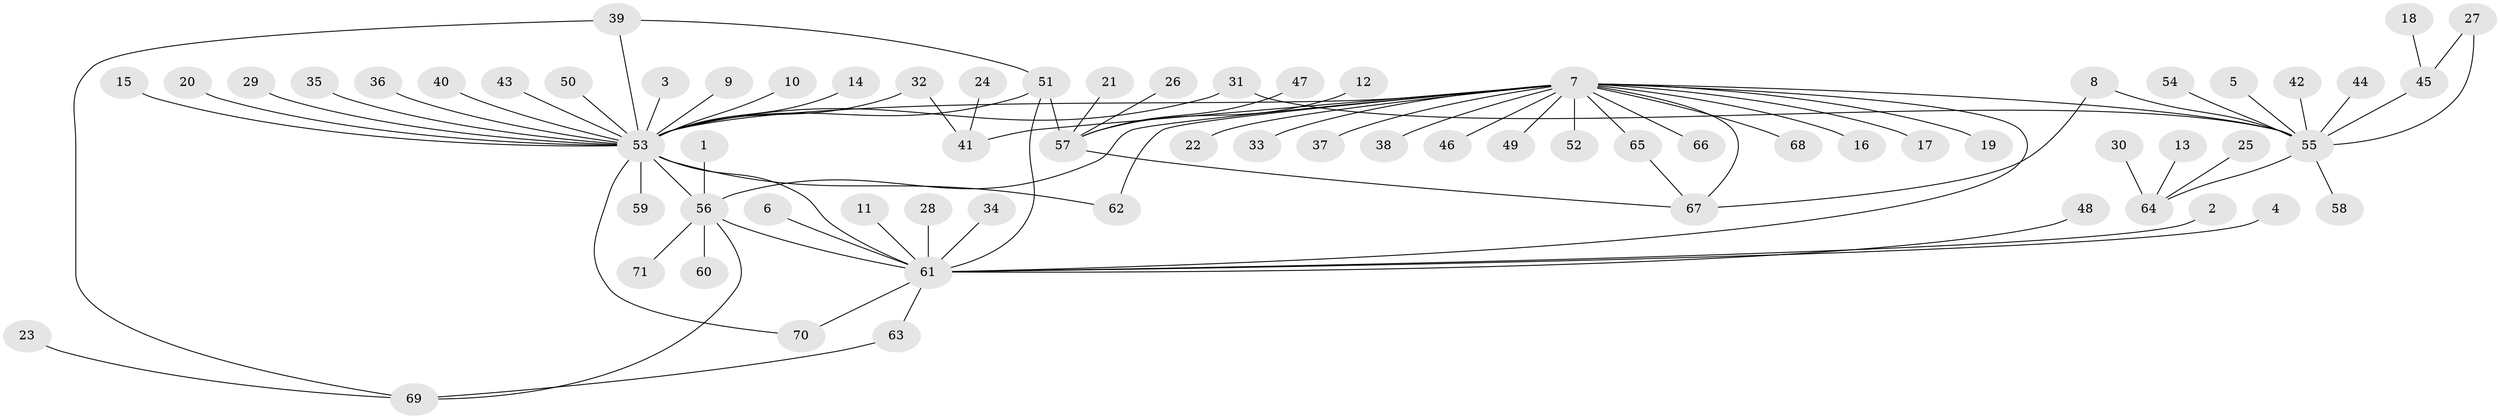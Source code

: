 // original degree distribution, {18: 0.014084507042253521, 8: 0.014084507042253521, 27: 0.007042253521126761, 11: 0.007042253521126761, 2: 0.23943661971830985, 3: 0.056338028169014086, 6: 0.007042253521126761, 5: 0.035211267605633804, 1: 0.5633802816901409, 4: 0.04929577464788732, 7: 0.007042253521126761}
// Generated by graph-tools (version 1.1) at 2025/26/03/09/25 03:26:00]
// undirected, 71 vertices, 85 edges
graph export_dot {
graph [start="1"]
  node [color=gray90,style=filled];
  1;
  2;
  3;
  4;
  5;
  6;
  7;
  8;
  9;
  10;
  11;
  12;
  13;
  14;
  15;
  16;
  17;
  18;
  19;
  20;
  21;
  22;
  23;
  24;
  25;
  26;
  27;
  28;
  29;
  30;
  31;
  32;
  33;
  34;
  35;
  36;
  37;
  38;
  39;
  40;
  41;
  42;
  43;
  44;
  45;
  46;
  47;
  48;
  49;
  50;
  51;
  52;
  53;
  54;
  55;
  56;
  57;
  58;
  59;
  60;
  61;
  62;
  63;
  64;
  65;
  66;
  67;
  68;
  69;
  70;
  71;
  1 -- 56 [weight=1.0];
  2 -- 61 [weight=1.0];
  3 -- 53 [weight=1.0];
  4 -- 61 [weight=1.0];
  5 -- 55 [weight=1.0];
  6 -- 61 [weight=1.0];
  7 -- 16 [weight=1.0];
  7 -- 17 [weight=1.0];
  7 -- 19 [weight=1.0];
  7 -- 22 [weight=1.0];
  7 -- 33 [weight=1.0];
  7 -- 37 [weight=1.0];
  7 -- 38 [weight=1.0];
  7 -- 41 [weight=1.0];
  7 -- 46 [weight=1.0];
  7 -- 49 [weight=1.0];
  7 -- 52 [weight=1.0];
  7 -- 53 [weight=1.0];
  7 -- 55 [weight=2.0];
  7 -- 56 [weight=2.0];
  7 -- 61 [weight=1.0];
  7 -- 62 [weight=1.0];
  7 -- 65 [weight=1.0];
  7 -- 66 [weight=2.0];
  7 -- 67 [weight=1.0];
  7 -- 68 [weight=1.0];
  8 -- 55 [weight=1.0];
  8 -- 67 [weight=1.0];
  9 -- 53 [weight=1.0];
  10 -- 53 [weight=1.0];
  11 -- 61 [weight=1.0];
  12 -- 57 [weight=1.0];
  13 -- 64 [weight=1.0];
  14 -- 53 [weight=1.0];
  15 -- 53 [weight=1.0];
  18 -- 45 [weight=1.0];
  20 -- 53 [weight=1.0];
  21 -- 57 [weight=1.0];
  23 -- 69 [weight=1.0];
  24 -- 41 [weight=1.0];
  25 -- 64 [weight=1.0];
  26 -- 57 [weight=2.0];
  27 -- 45 [weight=1.0];
  27 -- 55 [weight=1.0];
  28 -- 61 [weight=1.0];
  29 -- 53 [weight=1.0];
  30 -- 64 [weight=1.0];
  31 -- 53 [weight=1.0];
  31 -- 55 [weight=1.0];
  32 -- 41 [weight=1.0];
  32 -- 53 [weight=1.0];
  34 -- 61 [weight=1.0];
  35 -- 53 [weight=1.0];
  36 -- 53 [weight=1.0];
  39 -- 51 [weight=1.0];
  39 -- 53 [weight=1.0];
  39 -- 69 [weight=1.0];
  40 -- 53 [weight=1.0];
  42 -- 55 [weight=1.0];
  43 -- 53 [weight=1.0];
  44 -- 55 [weight=1.0];
  45 -- 55 [weight=1.0];
  47 -- 57 [weight=1.0];
  48 -- 61 [weight=1.0];
  50 -- 53 [weight=1.0];
  51 -- 53 [weight=1.0];
  51 -- 57 [weight=1.0];
  51 -- 61 [weight=1.0];
  53 -- 56 [weight=1.0];
  53 -- 59 [weight=1.0];
  53 -- 61 [weight=1.0];
  53 -- 62 [weight=1.0];
  53 -- 70 [weight=2.0];
  54 -- 55 [weight=1.0];
  55 -- 58 [weight=1.0];
  55 -- 64 [weight=1.0];
  56 -- 60 [weight=1.0];
  56 -- 61 [weight=1.0];
  56 -- 69 [weight=1.0];
  56 -- 71 [weight=2.0];
  57 -- 67 [weight=1.0];
  61 -- 63 [weight=1.0];
  61 -- 70 [weight=1.0];
  63 -- 69 [weight=1.0];
  65 -- 67 [weight=1.0];
}
